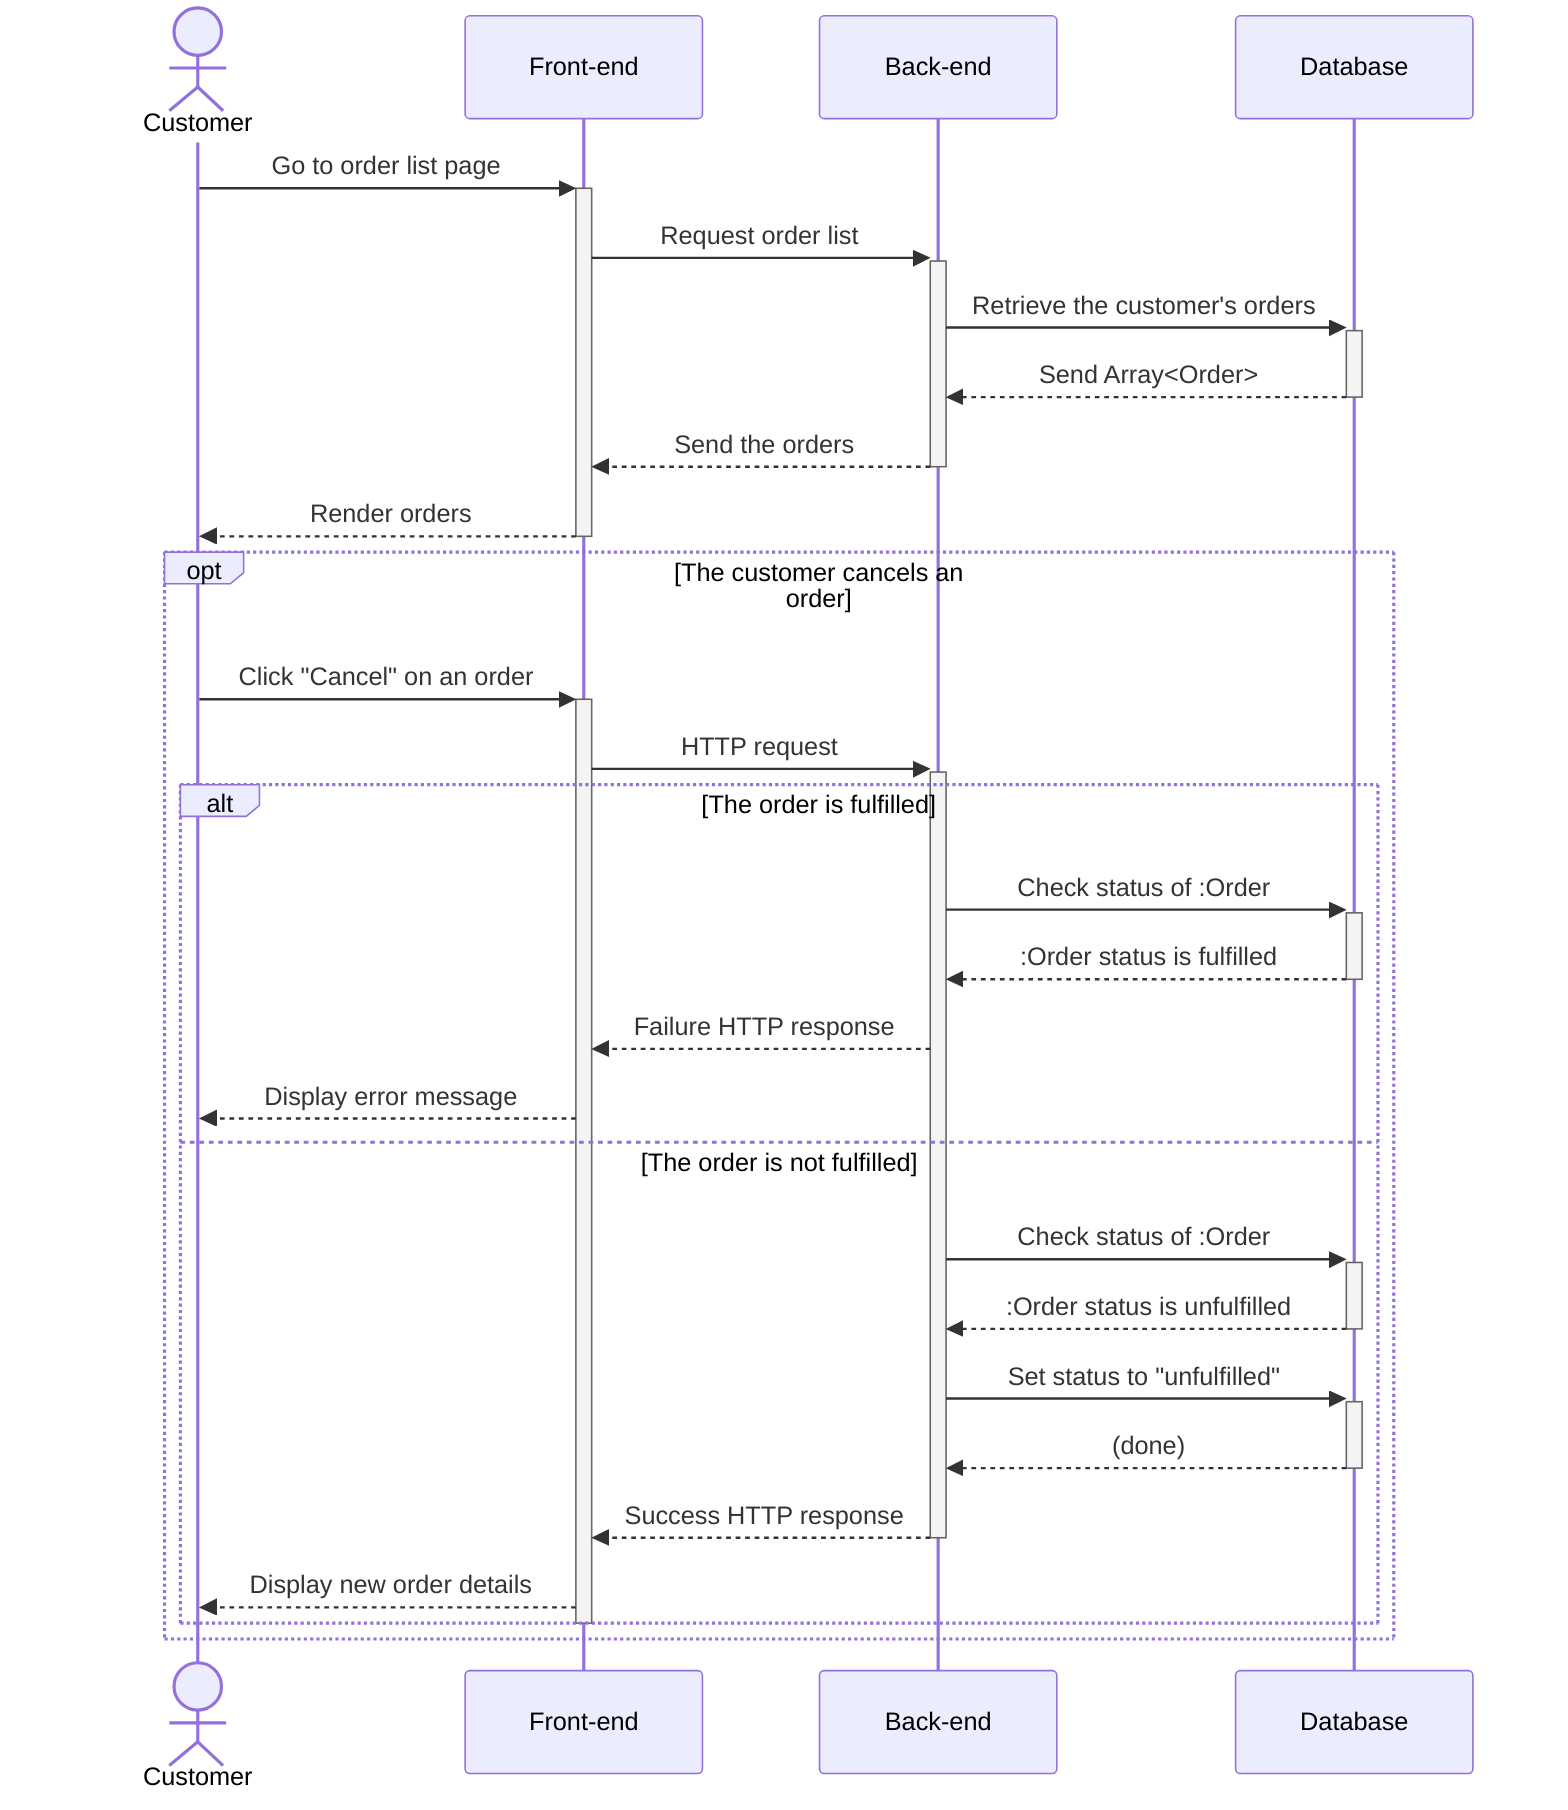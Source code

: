 sequenceDiagram
    actor Customer
    participant FE as Front-end
    participant BE as Back-end
    participant DB as Database

    Customer ->>+ FE: Go to order list page
    FE ->>+ BE: Request order list
    BE ->>+ DB: Retrieve the customer's orders
    DB -->>- BE: Send Array<Order>
    BE -->>- FE: Send the orders
    FE -->>- Customer: Render orders

    opt The customer cancels an order
        Customer ->>+ FE: Click "Cancel" on an order
        FE ->>+ BE: HTTP request
        alt The order is fulfilled
            BE ->>+ DB: Check status of :Order
            DB -->>- BE: :Order status is fulfilled
            BE -->> FE: Failure HTTP response
            FE -->> Customer: Display error message
        else The order is not fulfilled
            BE ->>+ DB: Check status of :Order
            DB -->>- BE: :Order status is unfulfilled
            BE ->>+ DB: Set status to "unfulfilled"
            DB -->>- BE: (done)
            BE -->> FE: Success HTTP response
            deactivate BE
            FE -->> Customer: Display new order details
        end
        deactivate FE
    end